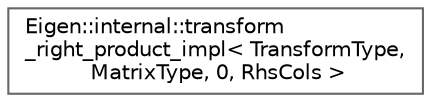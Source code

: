 digraph "类继承关系图"
{
 // LATEX_PDF_SIZE
  bgcolor="transparent";
  edge [fontname=Helvetica,fontsize=10,labelfontname=Helvetica,labelfontsize=10];
  node [fontname=Helvetica,fontsize=10,shape=box,height=0.2,width=0.4];
  rankdir="LR";
  Node0 [id="Node000000",label="Eigen::internal::transform\l_right_product_impl\< TransformType,\l MatrixType, 0, RhsCols \>",height=0.2,width=0.4,color="grey40", fillcolor="white", style="filled",URL="$struct_eigen_1_1internal_1_1transform__right__product__impl_3_01_transform_type_00_01_matrix_type_00_010_00_01_rhs_cols_01_4.html",tooltip=" "];
}
